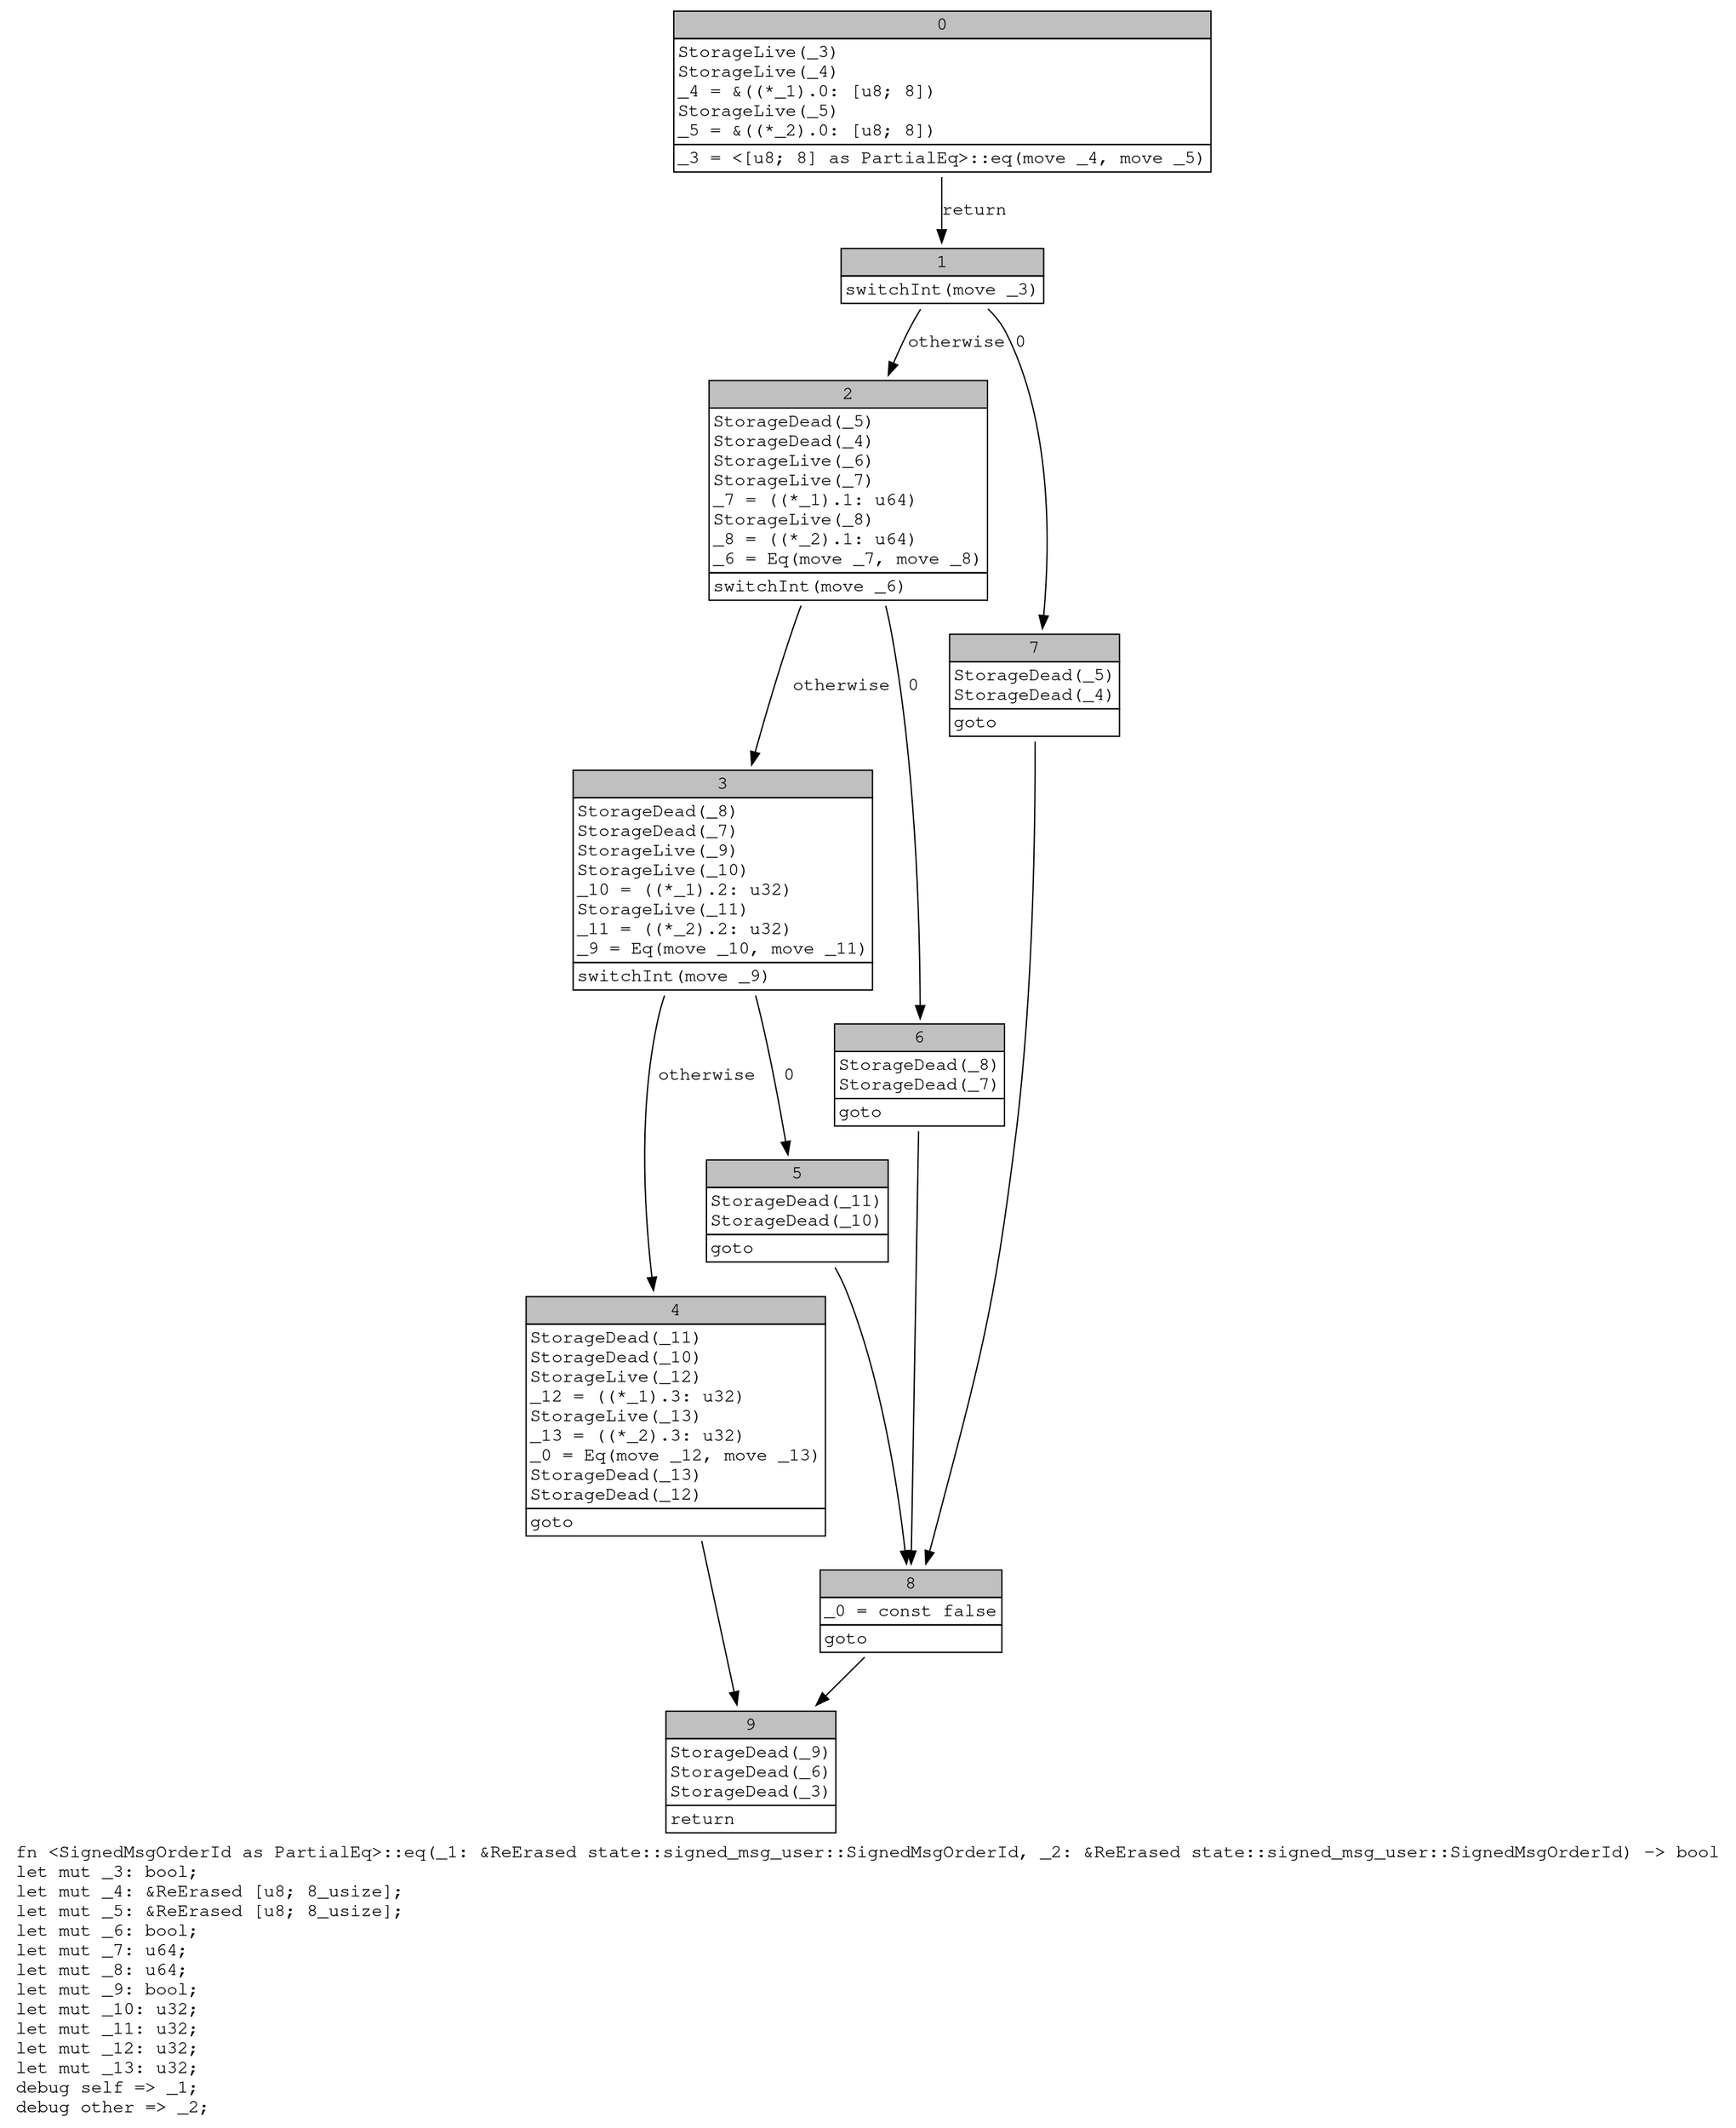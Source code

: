 digraph Mir_0_17670 {
    graph [fontname="Courier, monospace"];
    node [fontname="Courier, monospace"];
    edge [fontname="Courier, monospace"];
    label=<fn &lt;SignedMsgOrderId as PartialEq&gt;::eq(_1: &amp;ReErased state::signed_msg_user::SignedMsgOrderId, _2: &amp;ReErased state::signed_msg_user::SignedMsgOrderId) -&gt; bool<br align="left"/>let mut _3: bool;<br align="left"/>let mut _4: &amp;ReErased [u8; 8_usize];<br align="left"/>let mut _5: &amp;ReErased [u8; 8_usize];<br align="left"/>let mut _6: bool;<br align="left"/>let mut _7: u64;<br align="left"/>let mut _8: u64;<br align="left"/>let mut _9: bool;<br align="left"/>let mut _10: u32;<br align="left"/>let mut _11: u32;<br align="left"/>let mut _12: u32;<br align="left"/>let mut _13: u32;<br align="left"/>debug self =&gt; _1;<br align="left"/>debug other =&gt; _2;<br align="left"/>>;
    bb0__0_17670 [shape="none", label=<<table border="0" cellborder="1" cellspacing="0"><tr><td bgcolor="gray" align="center" colspan="1">0</td></tr><tr><td align="left" balign="left">StorageLive(_3)<br/>StorageLive(_4)<br/>_4 = &amp;((*_1).0: [u8; 8])<br/>StorageLive(_5)<br/>_5 = &amp;((*_2).0: [u8; 8])<br/></td></tr><tr><td align="left">_3 = &lt;[u8; 8] as PartialEq&gt;::eq(move _4, move _5)</td></tr></table>>];
    bb1__0_17670 [shape="none", label=<<table border="0" cellborder="1" cellspacing="0"><tr><td bgcolor="gray" align="center" colspan="1">1</td></tr><tr><td align="left">switchInt(move _3)</td></tr></table>>];
    bb2__0_17670 [shape="none", label=<<table border="0" cellborder="1" cellspacing="0"><tr><td bgcolor="gray" align="center" colspan="1">2</td></tr><tr><td align="left" balign="left">StorageDead(_5)<br/>StorageDead(_4)<br/>StorageLive(_6)<br/>StorageLive(_7)<br/>_7 = ((*_1).1: u64)<br/>StorageLive(_8)<br/>_8 = ((*_2).1: u64)<br/>_6 = Eq(move _7, move _8)<br/></td></tr><tr><td align="left">switchInt(move _6)</td></tr></table>>];
    bb3__0_17670 [shape="none", label=<<table border="0" cellborder="1" cellspacing="0"><tr><td bgcolor="gray" align="center" colspan="1">3</td></tr><tr><td align="left" balign="left">StorageDead(_8)<br/>StorageDead(_7)<br/>StorageLive(_9)<br/>StorageLive(_10)<br/>_10 = ((*_1).2: u32)<br/>StorageLive(_11)<br/>_11 = ((*_2).2: u32)<br/>_9 = Eq(move _10, move _11)<br/></td></tr><tr><td align="left">switchInt(move _9)</td></tr></table>>];
    bb4__0_17670 [shape="none", label=<<table border="0" cellborder="1" cellspacing="0"><tr><td bgcolor="gray" align="center" colspan="1">4</td></tr><tr><td align="left" balign="left">StorageDead(_11)<br/>StorageDead(_10)<br/>StorageLive(_12)<br/>_12 = ((*_1).3: u32)<br/>StorageLive(_13)<br/>_13 = ((*_2).3: u32)<br/>_0 = Eq(move _12, move _13)<br/>StorageDead(_13)<br/>StorageDead(_12)<br/></td></tr><tr><td align="left">goto</td></tr></table>>];
    bb5__0_17670 [shape="none", label=<<table border="0" cellborder="1" cellspacing="0"><tr><td bgcolor="gray" align="center" colspan="1">5</td></tr><tr><td align="left" balign="left">StorageDead(_11)<br/>StorageDead(_10)<br/></td></tr><tr><td align="left">goto</td></tr></table>>];
    bb6__0_17670 [shape="none", label=<<table border="0" cellborder="1" cellspacing="0"><tr><td bgcolor="gray" align="center" colspan="1">6</td></tr><tr><td align="left" balign="left">StorageDead(_8)<br/>StorageDead(_7)<br/></td></tr><tr><td align="left">goto</td></tr></table>>];
    bb7__0_17670 [shape="none", label=<<table border="0" cellborder="1" cellspacing="0"><tr><td bgcolor="gray" align="center" colspan="1">7</td></tr><tr><td align="left" balign="left">StorageDead(_5)<br/>StorageDead(_4)<br/></td></tr><tr><td align="left">goto</td></tr></table>>];
    bb8__0_17670 [shape="none", label=<<table border="0" cellborder="1" cellspacing="0"><tr><td bgcolor="gray" align="center" colspan="1">8</td></tr><tr><td align="left" balign="left">_0 = const false<br/></td></tr><tr><td align="left">goto</td></tr></table>>];
    bb9__0_17670 [shape="none", label=<<table border="0" cellborder="1" cellspacing="0"><tr><td bgcolor="gray" align="center" colspan="1">9</td></tr><tr><td align="left" balign="left">StorageDead(_9)<br/>StorageDead(_6)<br/>StorageDead(_3)<br/></td></tr><tr><td align="left">return</td></tr></table>>];
    bb0__0_17670 -> bb1__0_17670 [label="return"];
    bb1__0_17670 -> bb7__0_17670 [label="0"];
    bb1__0_17670 -> bb2__0_17670 [label="otherwise"];
    bb2__0_17670 -> bb6__0_17670 [label="0"];
    bb2__0_17670 -> bb3__0_17670 [label="otherwise"];
    bb3__0_17670 -> bb5__0_17670 [label="0"];
    bb3__0_17670 -> bb4__0_17670 [label="otherwise"];
    bb4__0_17670 -> bb9__0_17670 [label=""];
    bb5__0_17670 -> bb8__0_17670 [label=""];
    bb6__0_17670 -> bb8__0_17670 [label=""];
    bb7__0_17670 -> bb8__0_17670 [label=""];
    bb8__0_17670 -> bb9__0_17670 [label=""];
}
